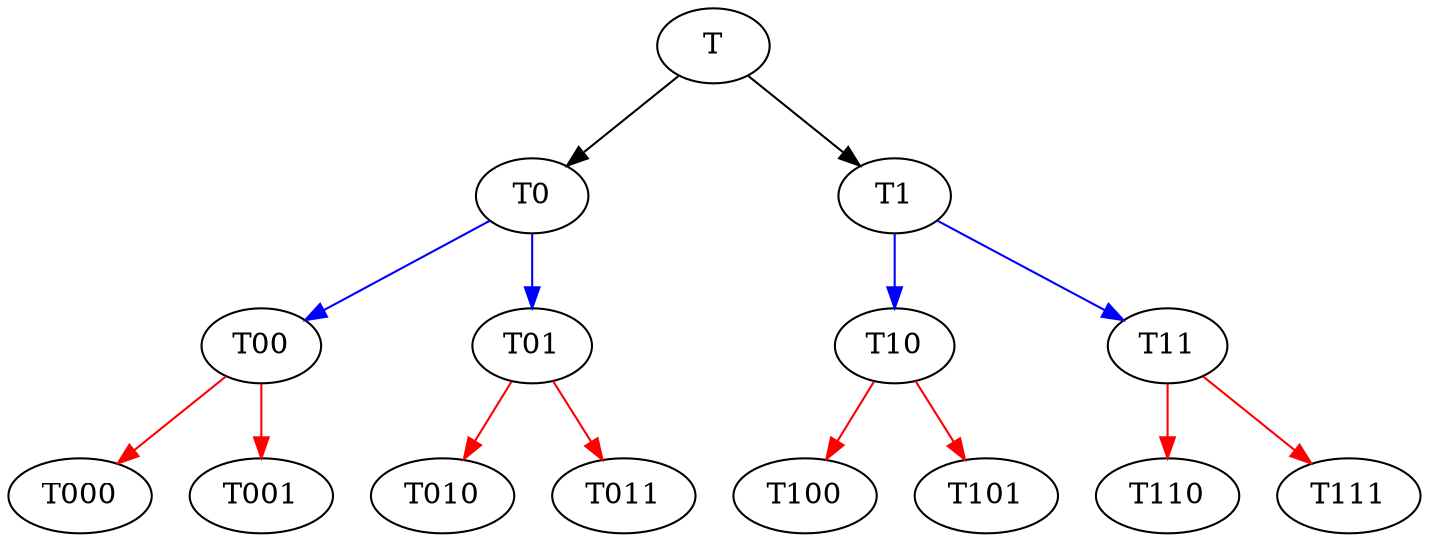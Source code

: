 digraph tree {
     T -> T0 [color=black]
     T -> T1 [color=black]
     T0 -> T00 [color=blue]
     T0 -> T01 [color=blue]
     T00 -> T000 [color=red]
     T00 -> T001 [color=red]
     T01 -> T010 [color=red]
     T01 -> T011 [color=red]
     T1 -> T10 [color=blue]
     T1 -> T11 [color=blue]
     T10 -> T100 [color=red]
     T10 -> T101 [color=red]
     T11 -> T110 [color=red]
     T11 -> T111 [color=red]
}
